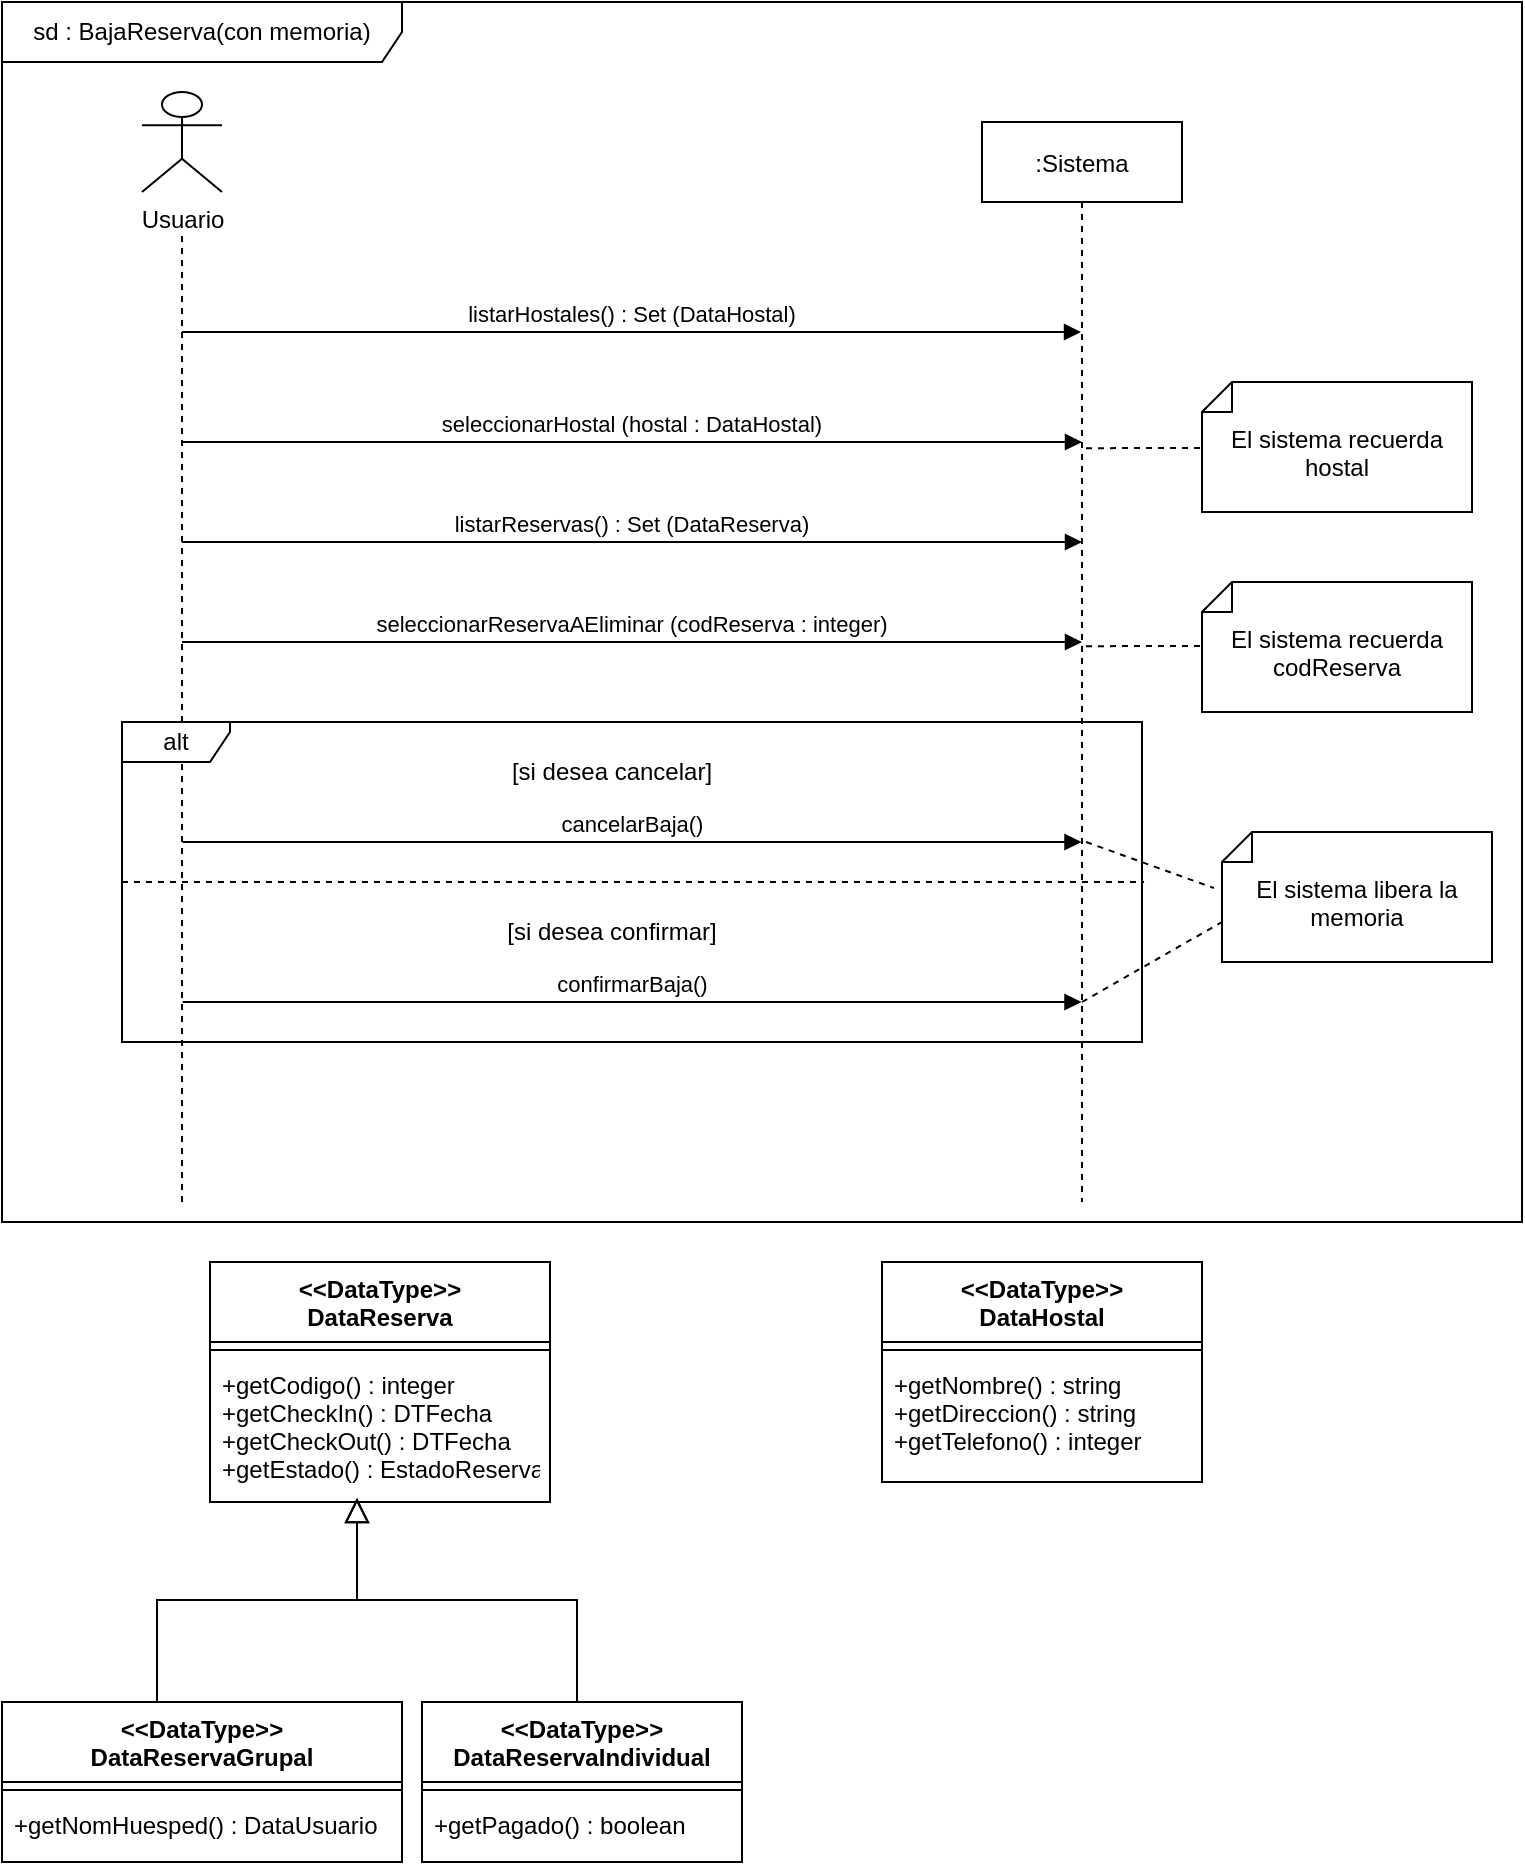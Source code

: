 <mxfile version="11.2.4" type="device" pages="1"><diagram id="usbV1qjwU_xBbd104s5r" name="Página-1"><mxGraphModel dx="905" dy="1851" grid="1" gridSize="10" guides="1" tooltips="1" connect="1" arrows="1" fold="1" page="1" pageScale="1" pageWidth="827" pageHeight="1169" math="0" shadow="0"><root><mxCell id="0"/><mxCell id="1" parent="0"/><mxCell id="RkR8FB0WMzInN4qeqWMy-6" value="sd : BajaReserva(con memoria)" style="shape=umlFrame;whiteSpace=wrap;html=1;width=200;height=30;" parent="1" vertex="1"><mxGeometry x="40" y="-1030" width="760" height="610" as="geometry"/></mxCell><mxCell id="RkR8FB0WMzInN4qeqWMy-1" value=":Sistema" style="shape=umlLifeline;perimeter=lifelinePerimeter;container=1;collapsible=0;recursiveResize=0;rounded=0;shadow=0;strokeWidth=1;" parent="1" vertex="1"><mxGeometry x="530" y="-970" width="100" height="540" as="geometry"/></mxCell><mxCell id="RkR8FB0WMzInN4qeqWMy-43" value="" style="endArrow=none;dashed=1;html=1;rounded=0;exitX=0.52;exitY=0.302;exitDx=0;exitDy=0;exitPerimeter=0;" parent="RkR8FB0WMzInN4qeqWMy-1" edge="1"><mxGeometry width="50" height="50" relative="1" as="geometry"><mxPoint x="52" y="262.08" as="sourcePoint"/><mxPoint x="110" y="262" as="targetPoint"/><Array as="points"/></mxGeometry></mxCell><mxCell id="RkR8FB0WMzInN4qeqWMy-2" value="Usuario" style="shape=umlActor;verticalLabelPosition=bottom;verticalAlign=top;html=1;shadow=0;" parent="1" vertex="1"><mxGeometry x="110" y="-985" width="40" height="50" as="geometry"/></mxCell><mxCell id="RkR8FB0WMzInN4qeqWMy-3" value="" style="endArrow=none;dashed=1;html=1;rounded=0;" parent="1" edge="1"><mxGeometry width="50" height="50" relative="1" as="geometry"><mxPoint x="130" y="-430" as="sourcePoint"/><mxPoint x="130" y="-915" as="targetPoint"/></mxGeometry></mxCell><mxCell id="RkR8FB0WMzInN4qeqWMy-4" value="listarHostales() : Set (DataHostal)" style="verticalAlign=bottom;endArrow=block;shadow=0;strokeWidth=1;" parent="1" target="RkR8FB0WMzInN4qeqWMy-1" edge="1"><mxGeometry relative="1" as="geometry"><mxPoint x="130" y="-865" as="sourcePoint"/><mxPoint x="639.5" y="-865.0" as="targetPoint"/></mxGeometry></mxCell><mxCell id="RkR8FB0WMzInN4qeqWMy-5" value="seleccionarHostal (hostal : DataHostal)" style="verticalAlign=bottom;endArrow=block;shadow=0;strokeWidth=1;" parent="1" edge="1"><mxGeometry relative="1" as="geometry"><mxPoint x="130" y="-810" as="sourcePoint"/><mxPoint x="580" y="-810" as="targetPoint"/></mxGeometry></mxCell><mxCell id="RkR8FB0WMzInN4qeqWMy-7" value="El sistema recuerda hostal" style="shape=note2;boundedLbl=1;whiteSpace=wrap;html=1;size=15;verticalAlign=top;align=center;flipV=0;flipH=1;" parent="1" vertex="1"><mxGeometry x="640" y="-840" width="135" height="65" as="geometry"/></mxCell><mxCell id="RkR8FB0WMzInN4qeqWMy-10" value="" style="endArrow=none;dashed=1;html=1;rounded=0;exitX=0.52;exitY=0.302;exitDx=0;exitDy=0;exitPerimeter=0;" parent="1" source="RkR8FB0WMzInN4qeqWMy-1" edge="1"><mxGeometry width="50" height="50" relative="1" as="geometry"><mxPoint x="610" y="-720" as="sourcePoint"/><mxPoint x="640" y="-807" as="targetPoint"/><Array as="points"/></mxGeometry></mxCell><mxCell id="RkR8FB0WMzInN4qeqWMy-18" value="listarReservas() : Set (DataReserva)" style="verticalAlign=bottom;endArrow=block;shadow=0;strokeWidth=1;" parent="1" edge="1"><mxGeometry relative="1" as="geometry"><mxPoint x="130" y="-760" as="sourcePoint"/><mxPoint x="580" y="-760" as="targetPoint"/></mxGeometry></mxCell><mxCell id="RkR8FB0WMzInN4qeqWMy-21" value="alt" style="shape=umlFrame;whiteSpace=wrap;html=1;width=54;height=20;" parent="1" vertex="1"><mxGeometry x="100" y="-670" width="510" height="160" as="geometry"/></mxCell><mxCell id="RkR8FB0WMzInN4qeqWMy-22" value="cancelarBaja()" style="verticalAlign=bottom;endArrow=block;shadow=0;strokeWidth=1;" parent="1" edge="1"><mxGeometry relative="1" as="geometry"><mxPoint x="130.25" y="-610" as="sourcePoint"/><mxPoint x="579.75" y="-610" as="targetPoint"/></mxGeometry></mxCell><mxCell id="RkR8FB0WMzInN4qeqWMy-23" value="[si desea cancelar]" style="text;html=1;strokeColor=none;fillColor=none;align=center;verticalAlign=middle;whiteSpace=wrap;rounded=0;" parent="1" vertex="1"><mxGeometry x="230" y="-660" width="230" height="30" as="geometry"/></mxCell><mxCell id="RkR8FB0WMzInN4qeqWMy-24" value="[si desea confirmar]" style="text;html=1;strokeColor=none;fillColor=none;align=center;verticalAlign=middle;whiteSpace=wrap;rounded=0;" parent="1" vertex="1"><mxGeometry x="230" y="-580" width="230" height="30" as="geometry"/></mxCell><mxCell id="RkR8FB0WMzInN4qeqWMy-25" value="confirmarBaja()" style="verticalAlign=bottom;endArrow=block;shadow=0;strokeWidth=1;" parent="1" edge="1"><mxGeometry relative="1" as="geometry"><mxPoint x="130.25" y="-530" as="sourcePoint"/><mxPoint x="579.75" y="-530" as="targetPoint"/></mxGeometry></mxCell><mxCell id="RkR8FB0WMzInN4qeqWMy-26" value="El sistema libera la memoria" style="shape=note2;boundedLbl=1;whiteSpace=wrap;html=1;size=15;verticalAlign=top;align=center;flipV=0;flipH=1;" parent="1" vertex="1"><mxGeometry x="650" y="-615" width="135" height="65" as="geometry"/></mxCell><mxCell id="RkR8FB0WMzInN4qeqWMy-27" value="" style="endArrow=none;dashed=1;html=1;rounded=0;entryX=1.002;entryY=0.5;entryDx=0;entryDy=0;entryPerimeter=0;" parent="1" target="RkR8FB0WMzInN4qeqWMy-21" edge="1"><mxGeometry width="50" height="50" relative="1" as="geometry"><mxPoint x="100" y="-590" as="sourcePoint"/><mxPoint x="150" y="-640" as="targetPoint"/></mxGeometry></mxCell><mxCell id="RkR8FB0WMzInN4qeqWMy-28" value="" style="endArrow=none;dashed=1;html=1;rounded=0;entryX=1.03;entryY=0.431;entryDx=0;entryDy=0;entryPerimeter=0;" parent="1" target="RkR8FB0WMzInN4qeqWMy-26" edge="1"><mxGeometry width="50" height="50" relative="1" as="geometry"><mxPoint x="582.07" y="-610" as="sourcePoint"/><mxPoint x="660.005" y="-610" as="targetPoint"/></mxGeometry></mxCell><mxCell id="RkR8FB0WMzInN4qeqWMy-29" value="" style="endArrow=none;dashed=1;html=1;rounded=0;" parent="1" edge="1"><mxGeometry width="50" height="50" relative="1" as="geometry"><mxPoint x="580" y="-530" as="sourcePoint"/><mxPoint x="650" y="-570" as="targetPoint"/></mxGeometry></mxCell><mxCell id="RkR8FB0WMzInN4qeqWMy-41" value="seleccionarReservaAEliminar (codReserva : integer)" style="verticalAlign=bottom;endArrow=block;shadow=0;strokeWidth=1;" parent="1" edge="1"><mxGeometry relative="1" as="geometry"><mxPoint x="130" y="-710" as="sourcePoint"/><mxPoint x="580" y="-710" as="targetPoint"/></mxGeometry></mxCell><mxCell id="RkR8FB0WMzInN4qeqWMy-42" value="El sistema recuerda codReserva" style="shape=note2;boundedLbl=1;whiteSpace=wrap;html=1;size=15;verticalAlign=top;align=center;flipV=0;flipH=1;" parent="1" vertex="1"><mxGeometry x="640" y="-740" width="135" height="65" as="geometry"/></mxCell><mxCell id="RkR8FB0WMzInN4qeqWMy-44" value="" style="endArrow=block;endSize=10;endFill=0;shadow=0;strokeWidth=1;rounded=0;edgeStyle=elbowEdgeStyle;elbow=vertical;" parent="1" edge="1"><mxGeometry width="160" relative="1" as="geometry"><mxPoint x="117.5" y="-180" as="sourcePoint"/><mxPoint x="217.5" y="-282" as="targetPoint"/></mxGeometry></mxCell><mxCell id="RkR8FB0WMzInN4qeqWMy-45" value="" style="endArrow=block;endSize=10;endFill=0;shadow=0;strokeWidth=1;rounded=0;edgeStyle=elbowEdgeStyle;elbow=vertical;" parent="1" edge="1"><mxGeometry width="160" relative="1" as="geometry"><mxPoint x="327.5" y="-180" as="sourcePoint"/><mxPoint x="217.5" y="-282" as="targetPoint"/></mxGeometry></mxCell><mxCell id="RkR8FB0WMzInN4qeqWMy-46" value="&lt;&lt;DataType&gt;&gt;&#10;DataReserva" style="swimlane;fontStyle=1;align=center;verticalAlign=top;childLayout=stackLayout;horizontal=1;startSize=40;horizontalStack=0;resizeParent=1;resizeParentMax=0;resizeLast=0;collapsible=1;marginBottom=0;" parent="1" vertex="1"><mxGeometry x="144" y="-400" width="170" height="120" as="geometry"><mxRectangle x="340" y="360" width="100" height="26" as="alternateBounds"/></mxGeometry></mxCell><mxCell id="RkR8FB0WMzInN4qeqWMy-47" value="" style="line;strokeWidth=1;fillColor=none;align=left;verticalAlign=middle;spacingTop=-1;spacingLeft=3;spacingRight=3;rotatable=0;labelPosition=right;points=[];portConstraint=eastwest;" parent="RkR8FB0WMzInN4qeqWMy-46" vertex="1"><mxGeometry y="40" width="170" height="8" as="geometry"/></mxCell><mxCell id="RkR8FB0WMzInN4qeqWMy-48" value="+getCodigo() : integer&#10;+getCheckIn() : DTFecha&#10;+getCheckOut() : DTFecha&#10;+getEstado() : EstadoReserva" style="text;strokeColor=none;fillColor=none;align=left;verticalAlign=top;spacingLeft=4;spacingRight=4;overflow=hidden;rotatable=0;points=[[0,0.5],[1,0.5]];portConstraint=eastwest;" parent="RkR8FB0WMzInN4qeqWMy-46" vertex="1"><mxGeometry y="48" width="170" height="72" as="geometry"/></mxCell><mxCell id="RkR8FB0WMzInN4qeqWMy-49" value="&lt;&lt;DataType&gt;&gt;&#10;DataReservaGrupal" style="swimlane;fontStyle=1;align=center;verticalAlign=top;childLayout=stackLayout;horizontal=1;startSize=40;horizontalStack=0;resizeParent=1;resizeParentMax=0;resizeLast=0;collapsible=1;marginBottom=0;" parent="1" vertex="1"><mxGeometry x="40" y="-180" width="200" height="80" as="geometry"><mxRectangle x="340" y="360" width="100" height="26" as="alternateBounds"/></mxGeometry></mxCell><mxCell id="RkR8FB0WMzInN4qeqWMy-50" value="" style="line;strokeWidth=1;fillColor=none;align=left;verticalAlign=middle;spacingTop=-1;spacingLeft=3;spacingRight=3;rotatable=0;labelPosition=right;points=[];portConstraint=eastwest;" parent="RkR8FB0WMzInN4qeqWMy-49" vertex="1"><mxGeometry y="40" width="200" height="8" as="geometry"/></mxCell><mxCell id="RkR8FB0WMzInN4qeqWMy-51" value="+getNomHuesped() : DataUsuario" style="text;strokeColor=none;fillColor=none;align=left;verticalAlign=top;spacingLeft=4;spacingRight=4;overflow=hidden;rotatable=0;points=[[0,0.5],[1,0.5]];portConstraint=eastwest;" parent="RkR8FB0WMzInN4qeqWMy-49" vertex="1"><mxGeometry y="48" width="200" height="32" as="geometry"/></mxCell><mxCell id="RkR8FB0WMzInN4qeqWMy-52" value="&lt;&lt;DataType&gt;&gt;&#10;DataReservaIndividual" style="swimlane;fontStyle=1;align=center;verticalAlign=top;childLayout=stackLayout;horizontal=1;startSize=40;horizontalStack=0;resizeParent=1;resizeParentMax=0;resizeLast=0;collapsible=1;marginBottom=0;" parent="1" vertex="1"><mxGeometry x="250" y="-180" width="160" height="80" as="geometry"><mxRectangle x="340" y="360" width="100" height="26" as="alternateBounds"/></mxGeometry></mxCell><mxCell id="RkR8FB0WMzInN4qeqWMy-53" value="" style="line;strokeWidth=1;fillColor=none;align=left;verticalAlign=middle;spacingTop=-1;spacingLeft=3;spacingRight=3;rotatable=0;labelPosition=right;points=[];portConstraint=eastwest;" parent="RkR8FB0WMzInN4qeqWMy-52" vertex="1"><mxGeometry y="40" width="160" height="8" as="geometry"/></mxCell><mxCell id="RkR8FB0WMzInN4qeqWMy-54" value="+getPagado() : boolean" style="text;strokeColor=none;fillColor=none;align=left;verticalAlign=top;spacingLeft=4;spacingRight=4;overflow=hidden;rotatable=0;points=[[0,0.5],[1,0.5]];portConstraint=eastwest;" parent="RkR8FB0WMzInN4qeqWMy-52" vertex="1"><mxGeometry y="48" width="160" height="32" as="geometry"/></mxCell><mxCell id="RkR8FB0WMzInN4qeqWMy-55" value="&lt;&lt;DataType&gt;&gt;&#10;DataHostal" style="swimlane;fontStyle=1;align=center;verticalAlign=top;childLayout=stackLayout;horizontal=1;startSize=40;horizontalStack=0;resizeParent=1;resizeParentMax=0;resizeLast=0;collapsible=1;marginBottom=0;" parent="1" vertex="1"><mxGeometry x="480" y="-400" width="160" height="110" as="geometry"><mxRectangle x="340" y="360" width="100" height="26" as="alternateBounds"/></mxGeometry></mxCell><mxCell id="RkR8FB0WMzInN4qeqWMy-56" value="" style="line;strokeWidth=1;fillColor=none;align=left;verticalAlign=middle;spacingTop=-1;spacingLeft=3;spacingRight=3;rotatable=0;labelPosition=right;points=[];portConstraint=eastwest;" parent="RkR8FB0WMzInN4qeqWMy-55" vertex="1"><mxGeometry y="40" width="160" height="8" as="geometry"/></mxCell><mxCell id="RkR8FB0WMzInN4qeqWMy-57" value="+getNombre() : string&#10;+getDireccion() : string&#10;+getTelefono() : integer" style="text;strokeColor=none;fillColor=none;align=left;verticalAlign=top;spacingLeft=4;spacingRight=4;overflow=hidden;rotatable=0;points=[[0,0.5],[1,0.5]];portConstraint=eastwest;" parent="RkR8FB0WMzInN4qeqWMy-55" vertex="1"><mxGeometry y="48" width="160" height="62" as="geometry"/></mxCell></root></mxGraphModel></diagram></mxfile>